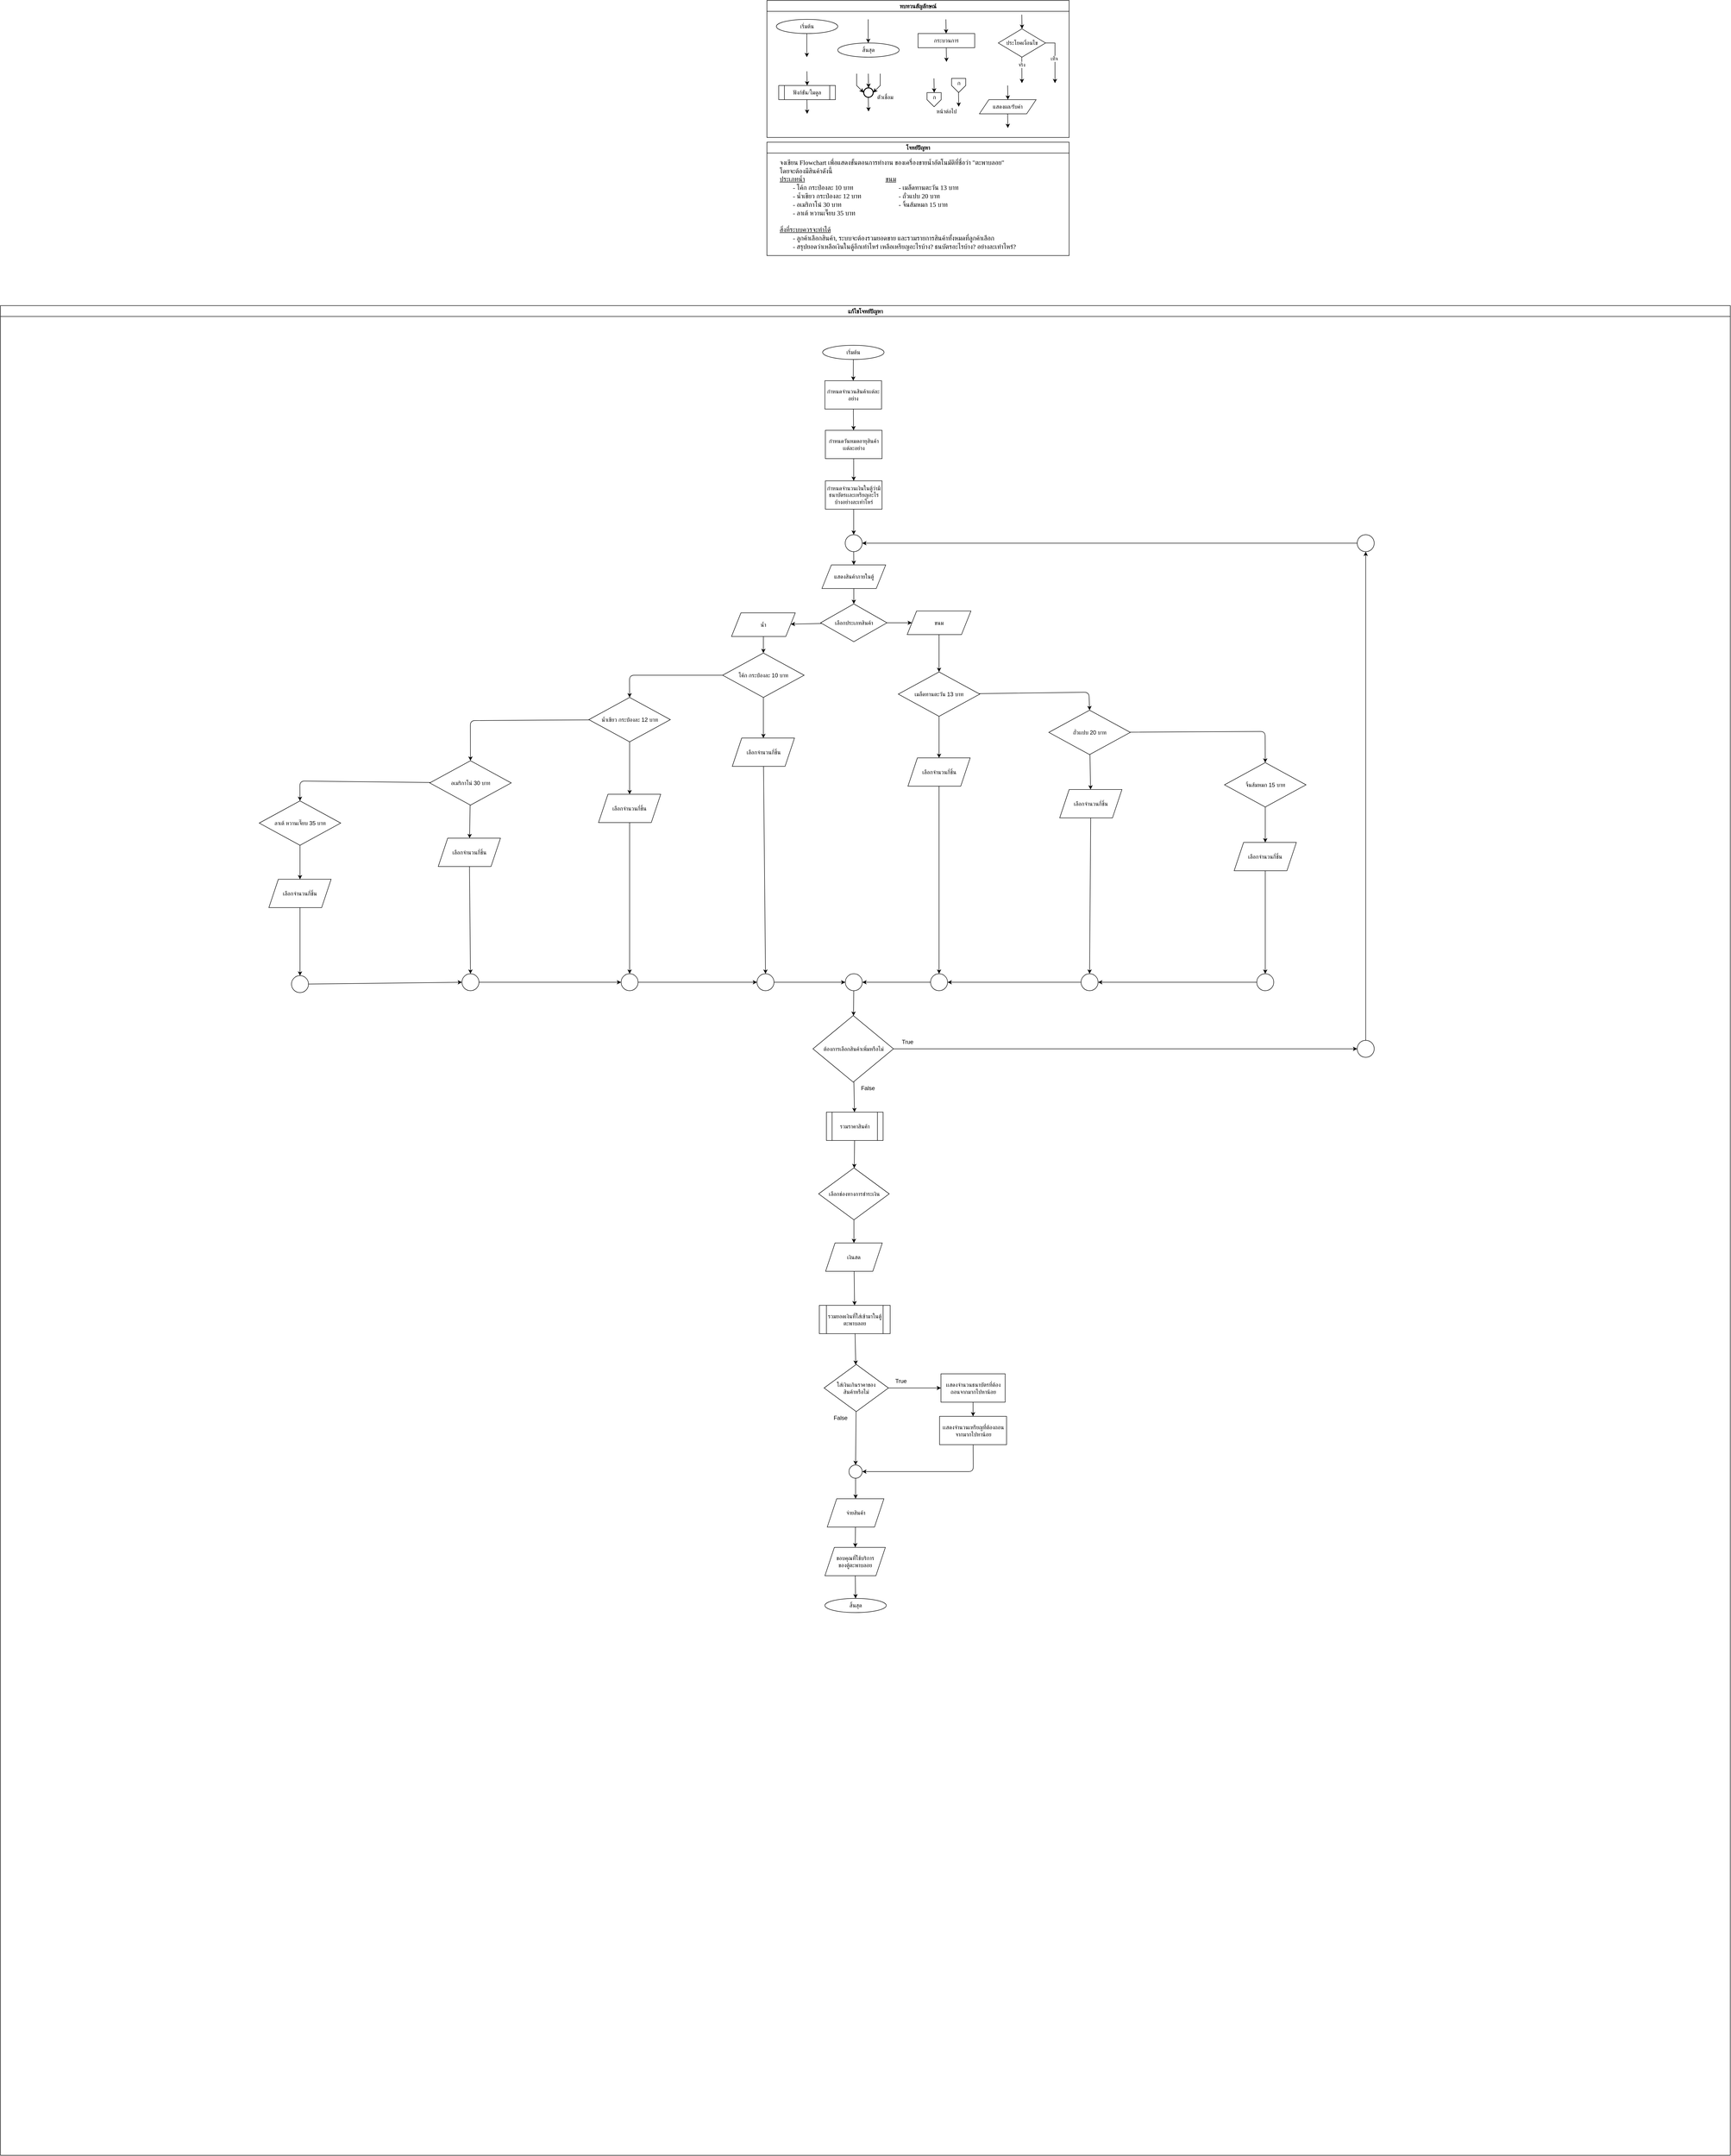 <mxfile>
    <diagram id="C5RBs43oDa-KdzZeNtuy" name="Page-1">
        <mxGraphModel dx="3092" dy="289" grid="0" gridSize="10" guides="1" tooltips="1" connect="1" arrows="1" fold="1" page="1" pageScale="1" pageWidth="827" pageHeight="1169" background="none" math="0" shadow="0">
            <root>
                <mxCell id="WIyWlLk6GJQsqaUBKTNV-0"/>
                <mxCell id="WIyWlLk6GJQsqaUBKTNV-1" parent="WIyWlLk6GJQsqaUBKTNV-0"/>
                <mxCell id="M7CGMbNuYNeq0SnUNNgH-6" value="ทบทวนสัญลักษณ์" style="swimlane;fontFamily=Sarabun;fontSource=https%3A%2F%2Ffonts.googleapis.com%2Fcss%3Ffamily%3DSarabun;" parent="WIyWlLk6GJQsqaUBKTNV-1" vertex="1">
                    <mxGeometry x="-720" y="20" width="640" height="290" as="geometry"/>
                </mxCell>
                <mxCell id="M7CGMbNuYNeq0SnUNNgH-2" value="&lt;font data-font-src=&quot;https://fonts.googleapis.com/css?family=Sarabun&quot; face=&quot;Sarabun&quot;&gt;เริ่มต้น&lt;/font&gt;" style="ellipse;whiteSpace=wrap;html=1;" parent="M7CGMbNuYNeq0SnUNNgH-6" vertex="1">
                    <mxGeometry x="20" y="40" width="130" height="30" as="geometry"/>
                </mxCell>
                <mxCell id="M7CGMbNuYNeq0SnUNNgH-5" value="" style="endArrow=classic;html=1;rounded=0;" parent="M7CGMbNuYNeq0SnUNNgH-6" edge="1">
                    <mxGeometry width="50" height="50" relative="1" as="geometry">
                        <mxPoint x="84.5" y="70" as="sourcePoint"/>
                        <mxPoint x="84.5" y="120" as="targetPoint"/>
                    </mxGeometry>
                </mxCell>
                <mxCell id="M7CGMbNuYNeq0SnUNNgH-3" value="&lt;font face=&quot;Sarabun&quot;&gt;สิ้นสุด&lt;/font&gt;" style="ellipse;whiteSpace=wrap;html=1;" parent="M7CGMbNuYNeq0SnUNNgH-6" vertex="1">
                    <mxGeometry x="150" y="90" width="130" height="30" as="geometry"/>
                </mxCell>
                <mxCell id="M7CGMbNuYNeq0SnUNNgH-4" value="" style="endArrow=classic;html=1;rounded=0;" parent="M7CGMbNuYNeq0SnUNNgH-6" edge="1">
                    <mxGeometry width="50" height="50" relative="1" as="geometry">
                        <mxPoint x="214.5" y="40" as="sourcePoint"/>
                        <mxPoint x="214.5" y="90" as="targetPoint"/>
                    </mxGeometry>
                </mxCell>
                <mxCell id="mvioNwK95yMqdUQ73LqQ-0" value="กระบวนการ" style="rounded=0;whiteSpace=wrap;html=1;fontFamily=Sarabun;fontSource=https%3A%2F%2Ffonts.googleapis.com%2Fcss%3Ffamily%3DSarabun;" parent="M7CGMbNuYNeq0SnUNNgH-6" vertex="1">
                    <mxGeometry x="320" y="70" width="120" height="30" as="geometry"/>
                </mxCell>
                <mxCell id="mvioNwK95yMqdUQ73LqQ-1" value="" style="endArrow=classic;html=1;rounded=0;" parent="M7CGMbNuYNeq0SnUNNgH-6" edge="1">
                    <mxGeometry width="50" height="50" relative="1" as="geometry">
                        <mxPoint x="379" y="40" as="sourcePoint"/>
                        <mxPoint x="379.5" y="70" as="targetPoint"/>
                    </mxGeometry>
                </mxCell>
                <mxCell id="mvioNwK95yMqdUQ73LqQ-2" value="" style="endArrow=classic;html=1;rounded=0;" parent="M7CGMbNuYNeq0SnUNNgH-6" edge="1">
                    <mxGeometry width="50" height="50" relative="1" as="geometry">
                        <mxPoint x="379.75" y="100" as="sourcePoint"/>
                        <mxPoint x="380.25" y="130" as="targetPoint"/>
                    </mxGeometry>
                </mxCell>
                <mxCell id="mvioNwK95yMqdUQ73LqQ-3" value="ประโยคเงื่อนไข" style="rhombus;whiteSpace=wrap;html=1;fontFamily=Sarabun;fontSource=https%3A%2F%2Ffonts.googleapis.com%2Fcss%3Ffamily%3DSarabun;" parent="M7CGMbNuYNeq0SnUNNgH-6" vertex="1">
                    <mxGeometry x="490" y="60" width="100" height="60" as="geometry"/>
                </mxCell>
                <mxCell id="mvioNwK95yMqdUQ73LqQ-4" value="" style="endArrow=classic;html=1;rounded=0;" parent="M7CGMbNuYNeq0SnUNNgH-6" edge="1">
                    <mxGeometry width="50" height="50" relative="1" as="geometry">
                        <mxPoint x="539.71" y="30" as="sourcePoint"/>
                        <mxPoint x="540.21" y="60" as="targetPoint"/>
                    </mxGeometry>
                </mxCell>
                <mxCell id="mvioNwK95yMqdUQ73LqQ-5" value="" style="endArrow=classic;html=1;rounded=0;" parent="M7CGMbNuYNeq0SnUNNgH-6" edge="1">
                    <mxGeometry width="50" height="50" relative="1" as="geometry">
                        <mxPoint x="539.71" y="120" as="sourcePoint"/>
                        <mxPoint x="540" y="175" as="targetPoint"/>
                    </mxGeometry>
                </mxCell>
                <mxCell id="mvioNwK95yMqdUQ73LqQ-7" value="จริง" style="edgeLabel;html=1;align=center;verticalAlign=middle;resizable=0;points=[];fontFamily=Sarabun;fontSource=https%3A%2F%2Ffonts.googleapis.com%2Fcss%3Ffamily%3DSarabun;" parent="mvioNwK95yMqdUQ73LqQ-5" vertex="1" connectable="0">
                    <mxGeometry x="-0.414" y="-1" relative="1" as="geometry">
                        <mxPoint as="offset"/>
                    </mxGeometry>
                </mxCell>
                <mxCell id="mvioNwK95yMqdUQ73LqQ-6" value="" style="endArrow=classic;html=1;rounded=0;exitX=1;exitY=0.5;exitDx=0;exitDy=0;" parent="M7CGMbNuYNeq0SnUNNgH-6" source="mvioNwK95yMqdUQ73LqQ-3" edge="1">
                    <mxGeometry width="50" height="50" relative="1" as="geometry">
                        <mxPoint x="620" y="95" as="sourcePoint"/>
                        <mxPoint x="610" y="175" as="targetPoint"/>
                        <Array as="points">
                            <mxPoint x="610" y="90"/>
                        </Array>
                    </mxGeometry>
                </mxCell>
                <mxCell id="mvioNwK95yMqdUQ73LqQ-8" value="&lt;font data-font-src=&quot;https://fonts.googleapis.com/css?family=Sarabun&quot; face=&quot;Sarabun&quot;&gt;เท็จ&lt;/font&gt;" style="edgeLabel;html=1;align=center;verticalAlign=middle;resizable=0;points=[];" parent="mvioNwK95yMqdUQ73LqQ-6" vertex="1" connectable="0">
                    <mxGeometry x="-0.002" y="-2" relative="1" as="geometry">
                        <mxPoint as="offset"/>
                    </mxGeometry>
                </mxCell>
                <mxCell id="mvioNwK95yMqdUQ73LqQ-9" value="&lt;font data-font-src=&quot;https://fonts.googleapis.com/css?family=Sarabun&quot; face=&quot;Sarabun&quot;&gt;ฟังก์ชัน/โมดูล&lt;/font&gt;" style="shape=process;whiteSpace=wrap;html=1;backgroundOutline=1;" parent="M7CGMbNuYNeq0SnUNNgH-6" vertex="1">
                    <mxGeometry x="25" y="180" width="120" height="30" as="geometry"/>
                </mxCell>
                <mxCell id="mvioNwK95yMqdUQ73LqQ-11" value="" style="endArrow=classic;html=1;rounded=0;" parent="M7CGMbNuYNeq0SnUNNgH-6" edge="1">
                    <mxGeometry width="50" height="50" relative="1" as="geometry">
                        <mxPoint x="84.71" y="150" as="sourcePoint"/>
                        <mxPoint x="85.21" y="180" as="targetPoint"/>
                    </mxGeometry>
                </mxCell>
                <mxCell id="mvioNwK95yMqdUQ73LqQ-12" value="" style="endArrow=classic;html=1;rounded=0;" parent="M7CGMbNuYNeq0SnUNNgH-6" edge="1">
                    <mxGeometry width="50" height="50" relative="1" as="geometry">
                        <mxPoint x="84.71" y="210" as="sourcePoint"/>
                        <mxPoint x="85.21" y="240" as="targetPoint"/>
                    </mxGeometry>
                </mxCell>
                <mxCell id="mvioNwK95yMqdUQ73LqQ-13" value="" style="strokeWidth=2;html=1;shape=mxgraph.flowchart.start_2;whiteSpace=wrap;" parent="M7CGMbNuYNeq0SnUNNgH-6" vertex="1">
                    <mxGeometry x="205" y="185" width="20" height="20" as="geometry"/>
                </mxCell>
                <mxCell id="mvioNwK95yMqdUQ73LqQ-16" value="" style="endArrow=classic;html=1;rounded=0;" parent="M7CGMbNuYNeq0SnUNNgH-6" edge="1">
                    <mxGeometry width="50" height="50" relative="1" as="geometry">
                        <mxPoint x="214.71" y="155" as="sourcePoint"/>
                        <mxPoint x="215.21" y="185" as="targetPoint"/>
                    </mxGeometry>
                </mxCell>
                <mxCell id="mvioNwK95yMqdUQ73LqQ-17" value="" style="endArrow=classic;html=1;rounded=0;entryX=0;entryY=0.5;entryDx=0;entryDy=0;entryPerimeter=0;" parent="M7CGMbNuYNeq0SnUNNgH-6" target="mvioNwK95yMqdUQ73LqQ-13" edge="1">
                    <mxGeometry width="50" height="50" relative="1" as="geometry">
                        <mxPoint x="190.0" y="155" as="sourcePoint"/>
                        <mxPoint x="190.5" y="185" as="targetPoint"/>
                        <Array as="points">
                            <mxPoint x="190" y="180"/>
                        </Array>
                    </mxGeometry>
                </mxCell>
                <mxCell id="mvioNwK95yMqdUQ73LqQ-18" value="" style="endArrow=classic;html=1;rounded=0;entryX=1;entryY=0.5;entryDx=0;entryDy=0;entryPerimeter=0;" parent="M7CGMbNuYNeq0SnUNNgH-6" target="mvioNwK95yMqdUQ73LqQ-13" edge="1">
                    <mxGeometry width="50" height="50" relative="1" as="geometry">
                        <mxPoint x="240.0" y="155" as="sourcePoint"/>
                        <mxPoint x="240.5" y="185" as="targetPoint"/>
                        <Array as="points">
                            <mxPoint x="240" y="180"/>
                        </Array>
                    </mxGeometry>
                </mxCell>
                <mxCell id="mvioNwK95yMqdUQ73LqQ-19" value="" style="endArrow=classic;html=1;rounded=0;" parent="M7CGMbNuYNeq0SnUNNgH-6" edge="1">
                    <mxGeometry width="50" height="50" relative="1" as="geometry">
                        <mxPoint x="214.71" y="205" as="sourcePoint"/>
                        <mxPoint x="215.21" y="235" as="targetPoint"/>
                    </mxGeometry>
                </mxCell>
                <mxCell id="mvioNwK95yMqdUQ73LqQ-20" value="&lt;font data-font-src=&quot;https://fonts.googleapis.com/css?family=Sarabun&quot; face=&quot;Sarabun&quot;&gt;ตัวเชื่อม&lt;/font&gt;" style="text;html=1;align=center;verticalAlign=middle;resizable=0;points=[];autosize=1;strokeColor=none;fillColor=none;" parent="M7CGMbNuYNeq0SnUNNgH-6" vertex="1">
                    <mxGeometry x="220" y="190" width="60" height="30" as="geometry"/>
                </mxCell>
                <mxCell id="mvioNwK95yMqdUQ73LqQ-25" value="" style="endArrow=classic;html=1;rounded=0;" parent="M7CGMbNuYNeq0SnUNNgH-6" edge="1">
                    <mxGeometry width="50" height="50" relative="1" as="geometry">
                        <mxPoint x="353.71" y="165" as="sourcePoint"/>
                        <mxPoint x="354.21" y="195" as="targetPoint"/>
                    </mxGeometry>
                </mxCell>
                <mxCell id="mvioNwK95yMqdUQ73LqQ-21" value="" style="verticalLabelPosition=bottom;verticalAlign=top;html=1;shape=offPageConnector;rounded=0;size=0.5;" parent="M7CGMbNuYNeq0SnUNNgH-6" vertex="1">
                    <mxGeometry x="339" y="195" width="30" height="30" as="geometry"/>
                </mxCell>
                <mxCell id="mvioNwK95yMqdUQ73LqQ-26" value="" style="endArrow=classic;html=1;rounded=0;" parent="M7CGMbNuYNeq0SnUNNgH-6" edge="1">
                    <mxGeometry width="50" height="50" relative="1" as="geometry">
                        <mxPoint x="405.71" y="195" as="sourcePoint"/>
                        <mxPoint x="406.21" y="225" as="targetPoint"/>
                    </mxGeometry>
                </mxCell>
                <mxCell id="mvioNwK95yMqdUQ73LqQ-27" value="" style="verticalLabelPosition=bottom;verticalAlign=top;html=1;shape=offPageConnector;rounded=0;size=0.5;" parent="M7CGMbNuYNeq0SnUNNgH-6" vertex="1">
                    <mxGeometry x="391" y="165" width="30" height="30" as="geometry"/>
                </mxCell>
                <mxCell id="mvioNwK95yMqdUQ73LqQ-28" value="หน้าต่อไป" style="text;html=1;align=center;verticalAlign=middle;resizable=0;points=[];autosize=1;strokeColor=none;fillColor=none;fontFamily=Sarabun;fontSource=https%3A%2F%2Ffonts.googleapis.com%2Fcss%3Ffamily%3DSarabun;" parent="M7CGMbNuYNeq0SnUNNgH-6" vertex="1">
                    <mxGeometry x="345" y="220" width="70" height="30" as="geometry"/>
                </mxCell>
                <mxCell id="mvioNwK95yMqdUQ73LqQ-29" value="ก" style="text;html=1;align=center;verticalAlign=middle;resizable=0;points=[];autosize=1;strokeColor=none;fillColor=none;fontFamily=Sarabun;fontSource=https%3A%2F%2Ffonts.googleapis.com%2Fcss%3Ffamily%3DSarabun;" parent="M7CGMbNuYNeq0SnUNNgH-6" vertex="1">
                    <mxGeometry x="339" y="190" width="30" height="30" as="geometry"/>
                </mxCell>
                <mxCell id="mvioNwK95yMqdUQ73LqQ-30" value="ก" style="text;html=1;align=center;verticalAlign=middle;resizable=0;points=[];autosize=1;strokeColor=none;fillColor=none;fontFamily=Sarabun;fontSource=https%3A%2F%2Ffonts.googleapis.com%2Fcss%3Ffamily%3DSarabun;" parent="M7CGMbNuYNeq0SnUNNgH-6" vertex="1">
                    <mxGeometry x="391" y="160" width="30" height="30" as="geometry"/>
                </mxCell>
                <mxCell id="mvioNwK95yMqdUQ73LqQ-32" value="แสดงผล/รับค่า" style="shape=parallelogram;perimeter=parallelogramPerimeter;whiteSpace=wrap;html=1;fixedSize=1;fontFamily=Sarabun;fontSource=https%3A%2F%2Ffonts.googleapis.com%2Fcss%3Ffamily%3DSarabun;" parent="M7CGMbNuYNeq0SnUNNgH-6" vertex="1">
                    <mxGeometry x="450" y="210" width="120" height="30" as="geometry"/>
                </mxCell>
                <mxCell id="mvioNwK95yMqdUQ73LqQ-33" value="" style="endArrow=classic;html=1;rounded=0;" parent="M7CGMbNuYNeq0SnUNNgH-6" edge="1">
                    <mxGeometry width="50" height="50" relative="1" as="geometry">
                        <mxPoint x="509.71" y="180" as="sourcePoint"/>
                        <mxPoint x="510.21" y="210" as="targetPoint"/>
                    </mxGeometry>
                </mxCell>
                <mxCell id="mvioNwK95yMqdUQ73LqQ-34" value="" style="endArrow=classic;html=1;rounded=0;" parent="M7CGMbNuYNeq0SnUNNgH-6" edge="1">
                    <mxGeometry width="50" height="50" relative="1" as="geometry">
                        <mxPoint x="509.71" y="240" as="sourcePoint"/>
                        <mxPoint x="510.21" y="270" as="targetPoint"/>
                    </mxGeometry>
                </mxCell>
                <mxCell id="mvioNwK95yMqdUQ73LqQ-36" value="แก้ไขโจทย์ปัญหา" style="swimlane;fontFamily=Sarabun;fontSource=https%3A%2F%2Ffonts.googleapis.com%2Fcss%3Ffamily%3DSarabun;" parent="WIyWlLk6GJQsqaUBKTNV-1" vertex="1">
                    <mxGeometry x="-2343" y="666" width="3663" height="3916" as="geometry"/>
                </mxCell>
                <mxCell id="1073" value="" style="edgeStyle=none;html=1;" edge="1" parent="mvioNwK95yMqdUQ73LqQ-36" source="mvioNwK95yMqdUQ73LqQ-35" target="1057">
                    <mxGeometry relative="1" as="geometry"/>
                </mxCell>
                <mxCell id="mvioNwK95yMqdUQ73LqQ-35" value="&lt;font data-font-src=&quot;https://fonts.googleapis.com/css?family=Sarabun&quot; face=&quot;Sarabun&quot;&gt;เริ่มต้น&lt;/font&gt;" style="ellipse;whiteSpace=wrap;html=1;" parent="mvioNwK95yMqdUQ73LqQ-36" vertex="1">
                    <mxGeometry x="1741" y="84" width="130" height="30" as="geometry"/>
                </mxCell>
                <mxCell id="mvioNwK95yMqdUQ73LqQ-69" value="&lt;font face=&quot;Sarabun&quot;&gt;สิ้นสุด&lt;/font&gt;" style="ellipse;whiteSpace=wrap;html=1;" parent="mvioNwK95yMqdUQ73LqQ-36" vertex="1">
                    <mxGeometry x="1745.75" y="2737" width="130" height="30" as="geometry"/>
                </mxCell>
                <mxCell id="281" value="" style="edgeStyle=none;html=1;" parent="mvioNwK95yMqdUQ73LqQ-36" source="59" target="106" edge="1">
                    <mxGeometry relative="1" as="geometry"/>
                </mxCell>
                <mxCell id="59" value="แสดงสินค้าภายในตู้" style="shape=parallelogram;perimeter=parallelogramPerimeter;whiteSpace=wrap;html=1;fixedSize=1;" parent="mvioNwK95yMqdUQ73LqQ-36" vertex="1">
                    <mxGeometry x="1739.5" y="549" width="135" height="50" as="geometry"/>
                </mxCell>
                <mxCell id="279" value="" style="edgeStyle=none;html=1;" parent="mvioNwK95yMqdUQ73LqQ-36" source="106" target="251" edge="1">
                    <mxGeometry relative="1" as="geometry"/>
                </mxCell>
                <mxCell id="280" value="" style="edgeStyle=none;html=1;" parent="mvioNwK95yMqdUQ73LqQ-36" source="106" target="252" edge="1">
                    <mxGeometry relative="1" as="geometry"/>
                </mxCell>
                <mxCell id="106" value="&lt;span style=&quot;color: rgb(0, 0, 0);&quot;&gt;เลือกประเภทสินค้า&lt;/span&gt;" style="rhombus;whiteSpace=wrap;html=1;" parent="mvioNwK95yMqdUQ73LqQ-36" vertex="1">
                    <mxGeometry x="1736.75" y="631.56" width="140.5" height="80" as="geometry"/>
                </mxCell>
                <mxCell id="117" value="น้ำ" style="text;html=1;align=center;verticalAlign=middle;whiteSpace=wrap;rounded=0;" parent="mvioNwK95yMqdUQ73LqQ-36" vertex="1">
                    <mxGeometry x="1634.25" y="650.56" width="60" height="30" as="geometry"/>
                </mxCell>
                <mxCell id="278" value="" style="edgeStyle=none;html=1;" parent="mvioNwK95yMqdUQ73LqQ-36" source="251" target="260" edge="1">
                    <mxGeometry relative="1" as="geometry"/>
                </mxCell>
                <mxCell id="251" value="ขนม" style="shape=parallelogram;perimeter=parallelogramPerimeter;whiteSpace=wrap;html=1;fixedSize=1;" parent="mvioNwK95yMqdUQ73LqQ-36" vertex="1">
                    <mxGeometry x="1920" y="646.56" width="135" height="50" as="geometry"/>
                </mxCell>
                <mxCell id="274" value="" style="edgeStyle=none;html=1;" parent="mvioNwK95yMqdUQ73LqQ-36" source="252" target="259" edge="1">
                    <mxGeometry relative="1" as="geometry"/>
                </mxCell>
                <mxCell id="252" value="น้ำ" style="shape=parallelogram;perimeter=parallelogramPerimeter;whiteSpace=wrap;html=1;fixedSize=1;" parent="mvioNwK95yMqdUQ73LqQ-36" vertex="1">
                    <mxGeometry x="1548" y="650.56" width="135" height="50" as="geometry"/>
                </mxCell>
                <mxCell id="606" style="edgeStyle=none;html=1;entryX=0.5;entryY=0;entryDx=0;entryDy=0;" parent="mvioNwK95yMqdUQ73LqQ-36" source="253" target="257" edge="1">
                    <mxGeometry relative="1" as="geometry">
                        <Array as="points">
                            <mxPoint x="995" y="878.56"/>
                        </Array>
                    </mxGeometry>
                </mxCell>
                <mxCell id="1022" value="" style="edgeStyle=none;html=1;" edge="1" parent="mvioNwK95yMqdUQ73LqQ-36" source="253" target="1010">
                    <mxGeometry relative="1" as="geometry"/>
                </mxCell>
                <mxCell id="253" value="น้ำเขียว กระป๋องละ 12 บาท" style="rhombus;whiteSpace=wrap;html=1;" parent="mvioNwK95yMqdUQ73LqQ-36" vertex="1">
                    <mxGeometry x="1246" y="829.56" width="172.5" height="94" as="geometry"/>
                </mxCell>
                <mxCell id="622" style="edgeStyle=none;html=1;entryX=0.5;entryY=0;entryDx=0;entryDy=0;" parent="mvioNwK95yMqdUQ73LqQ-36" source="257" target="258" edge="1">
                    <mxGeometry relative="1" as="geometry">
                        <Array as="points">
                            <mxPoint x="634" y="1006.56"/>
                        </Array>
                    </mxGeometry>
                </mxCell>
                <mxCell id="1021" value="" style="edgeStyle=none;html=1;" edge="1" parent="mvioNwK95yMqdUQ73LqQ-36" source="257" target="1011">
                    <mxGeometry relative="1" as="geometry"/>
                </mxCell>
                <mxCell id="257" value="&lt;span style=&quot;color: rgb(0, 0, 0);&quot;&gt;อเมริกาโน่ 30 บาท&lt;/span&gt;" style="rhombus;whiteSpace=wrap;html=1;" parent="mvioNwK95yMqdUQ73LqQ-36" vertex="1">
                    <mxGeometry x="909" y="963.56" width="172.5" height="94" as="geometry"/>
                </mxCell>
                <mxCell id="1020" value="" style="edgeStyle=none;html=1;" edge="1" parent="mvioNwK95yMqdUQ73LqQ-36" source="258" target="1012">
                    <mxGeometry relative="1" as="geometry"/>
                </mxCell>
                <mxCell id="258" value="&lt;span style=&quot;color: rgb(0, 0, 0);&quot;&gt;ลาเต้ หวานเจี๊ยบ 35 บาท&lt;/span&gt;" style="rhombus;whiteSpace=wrap;html=1;" parent="mvioNwK95yMqdUQ73LqQ-36" vertex="1">
                    <mxGeometry x="548" y="1048.56" width="172.5" height="94" as="geometry"/>
                </mxCell>
                <mxCell id="589" style="edgeStyle=none;html=1;entryX=0.5;entryY=0;entryDx=0;entryDy=0;" parent="mvioNwK95yMqdUQ73LqQ-36" source="259" target="253" edge="1">
                    <mxGeometry relative="1" as="geometry">
                        <Array as="points">
                            <mxPoint x="1332" y="782.56"/>
                        </Array>
                    </mxGeometry>
                </mxCell>
                <mxCell id="1019" value="" style="edgeStyle=none;html=1;" edge="1" parent="mvioNwK95yMqdUQ73LqQ-36" source="259" target="584">
                    <mxGeometry relative="1" as="geometry"/>
                </mxCell>
                <mxCell id="259" value="&lt;span style=&quot;color: rgb(0, 0, 0);&quot;&gt;โค้ก กระป๋องละ 10 บาท&lt;/span&gt;" style="rhombus;whiteSpace=wrap;html=1;" parent="mvioNwK95yMqdUQ73LqQ-36" vertex="1">
                    <mxGeometry x="1529.25" y="735.56" width="172.5" height="94" as="geometry"/>
                </mxCell>
                <mxCell id="541" style="edgeStyle=none;html=1;entryX=0.5;entryY=0;entryDx=0;entryDy=0;" parent="mvioNwK95yMqdUQ73LqQ-36" source="260" target="261" edge="1">
                    <mxGeometry relative="1" as="geometry">
                        <Array as="points">
                            <mxPoint x="2305" y="818.56"/>
                        </Array>
                    </mxGeometry>
                </mxCell>
                <mxCell id="1016" value="" style="edgeStyle=none;html=1;" edge="1" parent="mvioNwK95yMqdUQ73LqQ-36" source="260" target="1013">
                    <mxGeometry relative="1" as="geometry"/>
                </mxCell>
                <mxCell id="260" value="&lt;span style=&quot;color: rgb(0, 0, 0);&quot;&gt;เมล็ดทานตะวัน 13 บาท&lt;/span&gt;" style="rhombus;whiteSpace=wrap;html=1;" parent="mvioNwK95yMqdUQ73LqQ-36" vertex="1">
                    <mxGeometry x="1901.25" y="775.56" width="172.5" height="94" as="geometry"/>
                </mxCell>
                <mxCell id="557" style="edgeStyle=none;html=1;entryX=0.5;entryY=0;entryDx=0;entryDy=0;" parent="mvioNwK95yMqdUQ73LqQ-36" source="261" target="262" edge="1">
                    <mxGeometry relative="1" as="geometry">
                        <Array as="points">
                            <mxPoint x="2678" y="901.56"/>
                        </Array>
                    </mxGeometry>
                </mxCell>
                <mxCell id="1017" value="" style="edgeStyle=none;html=1;" edge="1" parent="mvioNwK95yMqdUQ73LqQ-36" source="261" target="1014">
                    <mxGeometry relative="1" as="geometry"/>
                </mxCell>
                <mxCell id="261" value="&lt;span style=&quot;color: rgb(0, 0, 0);&quot;&gt;ถั่วเเปบ 20 บาท&lt;/span&gt;" style="rhombus;whiteSpace=wrap;html=1;" parent="mvioNwK95yMqdUQ73LqQ-36" vertex="1">
                    <mxGeometry x="2220" y="856.56" width="172.5" height="94" as="geometry"/>
                </mxCell>
                <mxCell id="1008" value="" style="edgeStyle=none;html=1;" edge="1" parent="mvioNwK95yMqdUQ73LqQ-36" source="337" target="341">
                    <mxGeometry relative="1" as="geometry"/>
                </mxCell>
                <mxCell id="337" value="เลือกช่องทางการชำระเงิน" style="rhombus;whiteSpace=wrap;html=1;" parent="mvioNwK95yMqdUQ73LqQ-36" vertex="1">
                    <mxGeometry x="1732.5" y="1825.56" width="149.5" height="110" as="geometry"/>
                </mxCell>
                <mxCell id="1050" value="" style="edgeStyle=none;html=1;" edge="1" parent="mvioNwK95yMqdUQ73LqQ-36" source="341" target="345">
                    <mxGeometry relative="1" as="geometry"/>
                </mxCell>
                <mxCell id="341" value="เงินสด" style="shape=parallelogram;perimeter=parallelogramPerimeter;whiteSpace=wrap;html=1;fixedSize=1;" parent="mvioNwK95yMqdUQ73LqQ-36" vertex="1">
                    <mxGeometry x="1747.25" y="1984.56" width="120" height="60" as="geometry"/>
                </mxCell>
                <mxCell id="1051" value="" style="edgeStyle=none;html=1;" edge="1" parent="mvioNwK95yMqdUQ73LqQ-36" source="345" target="349">
                    <mxGeometry relative="1" as="geometry"/>
                </mxCell>
                <mxCell id="345" value="รวมยอดเงินที่ใส่เข้ามาในตู้ตะพาบลอย" style="shape=process;whiteSpace=wrap;html=1;backgroundOutline=1;" parent="mvioNwK95yMqdUQ73LqQ-36" vertex="1">
                    <mxGeometry x="1734" y="2116.56" width="150" height="60" as="geometry"/>
                </mxCell>
                <mxCell id="347" value="" style="edgeStyle=none;html=1;" parent="mvioNwK95yMqdUQ73LqQ-36" source="349" target="351" edge="1">
                    <mxGeometry relative="1" as="geometry"/>
                </mxCell>
                <mxCell id="1053" style="edgeStyle=none;html=1;entryX=0.5;entryY=0;entryDx=0;entryDy=0;" edge="1" parent="mvioNwK95yMqdUQ73LqQ-36" source="349" target="357">
                    <mxGeometry relative="1" as="geometry"/>
                </mxCell>
                <mxCell id="349" value="ใส่เงินเกินราคาของ&lt;div&gt;สินค้าหรือไม่&lt;/div&gt;" style="rhombus;whiteSpace=wrap;html=1;" parent="mvioNwK95yMqdUQ73LqQ-36" vertex="1">
                    <mxGeometry x="1744" y="2241.56" width="136.38" height="100" as="geometry"/>
                </mxCell>
                <mxCell id="350" value="" style="edgeStyle=none;html=1;" parent="mvioNwK95yMqdUQ73LqQ-36" source="351" target="353" edge="1">
                    <mxGeometry relative="1" as="geometry"/>
                </mxCell>
                <mxCell id="351" value="เเสดงจำนวนธนาบัตรที่ต้องถอนจากมากไปหาน้อย" style="rounded=0;whiteSpace=wrap;html=1;" parent="mvioNwK95yMqdUQ73LqQ-36" vertex="1">
                    <mxGeometry x="1991.53" y="2261.56" width="135.94" height="60" as="geometry"/>
                </mxCell>
                <mxCell id="1054" style="edgeStyle=none;html=1;entryX=1;entryY=0.5;entryDx=0;entryDy=0;" edge="1" parent="mvioNwK95yMqdUQ73LqQ-36" source="353" target="357">
                    <mxGeometry relative="1" as="geometry">
                        <Array as="points">
                            <mxPoint x="2060" y="2468.56"/>
                        </Array>
                    </mxGeometry>
                </mxCell>
                <mxCell id="353" value="&lt;span style=&quot;color: rgb(0, 0, 0);&quot;&gt;เเสดงจำนวนเหรียญที่ต้องถอนจากมากไปหาน้อย&lt;/span&gt;" style="rounded=0;whiteSpace=wrap;html=1;" parent="mvioNwK95yMqdUQ73LqQ-36" vertex="1">
                    <mxGeometry x="1988.56" y="2351.56" width="141.88" height="60" as="geometry"/>
                </mxCell>
                <mxCell id="1082" value="" style="edgeStyle=none;html=1;" edge="1" parent="mvioNwK95yMqdUQ73LqQ-36" source="357" target="361">
                    <mxGeometry relative="1" as="geometry"/>
                </mxCell>
                <mxCell id="357" value="" style="ellipse;whiteSpace=wrap;html=1;aspect=fixed;" parent="mvioNwK95yMqdUQ73LqQ-36" vertex="1">
                    <mxGeometry x="1796.75" y="2454.56" width="28" height="28" as="geometry"/>
                </mxCell>
                <mxCell id="360" value="" style="edgeStyle=none;html=1;" parent="mvioNwK95yMqdUQ73LqQ-36" source="361" target="362" edge="1">
                    <mxGeometry relative="1" as="geometry"/>
                </mxCell>
                <mxCell id="361" value="&lt;span style=&quot;color: rgb(0, 0, 0);&quot;&gt;จ่ายสินค้า&lt;/span&gt;" style="shape=parallelogram;perimeter=parallelogramPerimeter;whiteSpace=wrap;html=1;fixedSize=1;" parent="mvioNwK95yMqdUQ73LqQ-36" vertex="1">
                    <mxGeometry x="1750.75" y="2526" width="120" height="60" as="geometry"/>
                </mxCell>
                <mxCell id="1055" value="" style="edgeStyle=none;html=1;" edge="1" parent="mvioNwK95yMqdUQ73LqQ-36" source="362" target="mvioNwK95yMqdUQ73LqQ-69">
                    <mxGeometry relative="1" as="geometry"/>
                </mxCell>
                <mxCell id="362" value="&lt;span style=&quot;color: rgb(0, 0, 0);&quot;&gt;ขอบคุณที่ใช้บริการ&lt;/span&gt;&lt;div&gt;&lt;span style=&quot;color: rgb(0, 0, 0);&quot;&gt;ของตู้ตะพาบลอย&lt;/span&gt;&lt;/div&gt;" style="shape=parallelogram;perimeter=parallelogramPerimeter;whiteSpace=wrap;html=1;fixedSize=1;" parent="mvioNwK95yMqdUQ73LqQ-36" vertex="1">
                    <mxGeometry x="1745.83" y="2629" width="127.97" height="60" as="geometry"/>
                </mxCell>
                <mxCell id="1018" value="" style="edgeStyle=none;html=1;" edge="1" parent="mvioNwK95yMqdUQ73LqQ-36" source="262" target="1015">
                    <mxGeometry relative="1" as="geometry"/>
                </mxCell>
                <mxCell id="262" value="&lt;span style=&quot;color: rgb(0, 0, 0);&quot;&gt;จิ้นส้มหมก 15 บาท&lt;/span&gt;" style="rhombus;whiteSpace=wrap;html=1;" parent="mvioNwK95yMqdUQ73LqQ-36" vertex="1">
                    <mxGeometry x="2592" y="967.56" width="172.5" height="94" as="geometry"/>
                </mxCell>
                <mxCell id="1074" value="" style="edgeStyle=none;html=1;" edge="1" parent="mvioNwK95yMqdUQ73LqQ-36" source="569" target="1061">
                    <mxGeometry relative="1" as="geometry"/>
                </mxCell>
                <mxCell id="569" value="" style="ellipse;whiteSpace=wrap;html=1;aspect=fixed;" parent="mvioNwK95yMqdUQ73LqQ-36" vertex="1">
                    <mxGeometry x="1789" y="1414.56" width="36" height="36" as="geometry"/>
                </mxCell>
                <mxCell id="1027" style="edgeStyle=none;html=1;entryX=0.5;entryY=0;entryDx=0;entryDy=0;" edge="1" parent="mvioNwK95yMqdUQ73LqQ-36" source="584" target="1026">
                    <mxGeometry relative="1" as="geometry"/>
                </mxCell>
                <mxCell id="584" value="&lt;span style=&quot;color: rgb(0, 0, 0);&quot;&gt;เลือกจำนวนกี่ชิ้น&lt;/span&gt;" style="shape=parallelogram;perimeter=parallelogramPerimeter;whiteSpace=wrap;html=1;fixedSize=1;" parent="mvioNwK95yMqdUQ73LqQ-36" vertex="1">
                    <mxGeometry x="1549.63" y="915.56" width="131.75" height="60" as="geometry"/>
                </mxCell>
                <mxCell id="1028" style="edgeStyle=none;html=1;entryX=0.5;entryY=0;entryDx=0;entryDy=0;" edge="1" parent="mvioNwK95yMqdUQ73LqQ-36" source="1010" target="1025">
                    <mxGeometry relative="1" as="geometry"/>
                </mxCell>
                <mxCell id="1010" value="&lt;span style=&quot;color: rgb(0, 0, 0);&quot;&gt;เลือกจำนวนกี่ชิ้น&lt;/span&gt;" style="shape=parallelogram;perimeter=parallelogramPerimeter;whiteSpace=wrap;html=1;fixedSize=1;" vertex="1" parent="mvioNwK95yMqdUQ73LqQ-36">
                    <mxGeometry x="1266.38" y="1034.56" width="131.75" height="60" as="geometry"/>
                </mxCell>
                <mxCell id="1029" style="edgeStyle=none;html=1;entryX=0.5;entryY=0;entryDx=0;entryDy=0;" edge="1" parent="mvioNwK95yMqdUQ73LqQ-36" source="1011" target="1024">
                    <mxGeometry relative="1" as="geometry"/>
                </mxCell>
                <mxCell id="1011" value="&lt;span style=&quot;color: rgb(0, 0, 0);&quot;&gt;เลือกจำนวนกี่ชิ้น&lt;/span&gt;" style="shape=parallelogram;perimeter=parallelogramPerimeter;whiteSpace=wrap;html=1;fixedSize=1;" vertex="1" parent="mvioNwK95yMqdUQ73LqQ-36">
                    <mxGeometry x="927.0" y="1127.56" width="131.75" height="60" as="geometry"/>
                </mxCell>
                <mxCell id="1030" style="edgeStyle=none;html=1;entryX=0.5;entryY=0;entryDx=0;entryDy=0;" edge="1" parent="mvioNwK95yMqdUQ73LqQ-36" source="1012" target="1023">
                    <mxGeometry relative="1" as="geometry"/>
                </mxCell>
                <mxCell id="1012" value="เลือกจำนวนกี่ชิ้น" style="shape=parallelogram;perimeter=parallelogramPerimeter;whiteSpace=wrap;html=1;fixedSize=1;" vertex="1" parent="mvioNwK95yMqdUQ73LqQ-36">
                    <mxGeometry x="568.37" y="1214.56" width="131.75" height="60" as="geometry"/>
                </mxCell>
                <mxCell id="1044" style="edgeStyle=none;html=1;entryX=0.5;entryY=0;entryDx=0;entryDy=0;" edge="1" parent="mvioNwK95yMqdUQ73LqQ-36" source="1013" target="1035">
                    <mxGeometry relative="1" as="geometry"/>
                </mxCell>
                <mxCell id="1013" value="&lt;span style=&quot;color: rgb(0, 0, 0);&quot;&gt;เลือกจำนวนกี่ชิ้น&lt;/span&gt;" style="shape=parallelogram;perimeter=parallelogramPerimeter;whiteSpace=wrap;html=1;fixedSize=1;" vertex="1" parent="mvioNwK95yMqdUQ73LqQ-36">
                    <mxGeometry x="1921.63" y="957.56" width="131.75" height="60" as="geometry"/>
                </mxCell>
                <mxCell id="1043" style="edgeStyle=none;html=1;entryX=0.5;entryY=0;entryDx=0;entryDy=0;" edge="1" parent="mvioNwK95yMqdUQ73LqQ-36" source="1014" target="1037">
                    <mxGeometry relative="1" as="geometry"/>
                </mxCell>
                <mxCell id="1014" value="&lt;span style=&quot;color: rgb(0, 0, 0);&quot;&gt;เลือกจำนวนกี่ชิ้น&lt;/span&gt;" style="shape=parallelogram;perimeter=parallelogramPerimeter;whiteSpace=wrap;html=1;fixedSize=1;" vertex="1" parent="mvioNwK95yMqdUQ73LqQ-36">
                    <mxGeometry x="2243" y="1024.56" width="131.75" height="60" as="geometry"/>
                </mxCell>
                <mxCell id="1042" style="edgeStyle=none;html=1;entryX=0.5;entryY=0;entryDx=0;entryDy=0;" edge="1" parent="mvioNwK95yMqdUQ73LqQ-36" source="1015" target="1036">
                    <mxGeometry relative="1" as="geometry"/>
                </mxCell>
                <mxCell id="1015" value="&lt;span style=&quot;color: rgb(0, 0, 0);&quot;&gt;เลือกจำนวนกี่ชิ้น&lt;/span&gt;" style="shape=parallelogram;perimeter=parallelogramPerimeter;whiteSpace=wrap;html=1;fixedSize=1;" vertex="1" parent="mvioNwK95yMqdUQ73LqQ-36">
                    <mxGeometry x="2612.38" y="1136.56" width="131.75" height="60" as="geometry"/>
                </mxCell>
                <mxCell id="1031" style="edgeStyle=none;html=1;entryX=0;entryY=0.5;entryDx=0;entryDy=0;" edge="1" parent="mvioNwK95yMqdUQ73LqQ-36" source="1023" target="1024">
                    <mxGeometry relative="1" as="geometry"/>
                </mxCell>
                <mxCell id="1023" value="" style="ellipse;whiteSpace=wrap;html=1;aspect=fixed;" vertex="1" parent="mvioNwK95yMqdUQ73LqQ-36">
                    <mxGeometry x="616.24" y="1418.56" width="36" height="36" as="geometry"/>
                </mxCell>
                <mxCell id="1032" style="edgeStyle=none;html=1;entryX=0;entryY=0.5;entryDx=0;entryDy=0;" edge="1" parent="mvioNwK95yMqdUQ73LqQ-36" source="1024" target="1025">
                    <mxGeometry relative="1" as="geometry"/>
                </mxCell>
                <mxCell id="1024" value="" style="ellipse;whiteSpace=wrap;html=1;aspect=fixed;" vertex="1" parent="mvioNwK95yMqdUQ73LqQ-36">
                    <mxGeometry x="977.25" y="1414.56" width="36" height="36" as="geometry"/>
                </mxCell>
                <mxCell id="1033" style="edgeStyle=none;html=1;entryX=0;entryY=0.5;entryDx=0;entryDy=0;" edge="1" parent="mvioNwK95yMqdUQ73LqQ-36" source="1025" target="1026">
                    <mxGeometry relative="1" as="geometry"/>
                </mxCell>
                <mxCell id="1025" value="" style="ellipse;whiteSpace=wrap;html=1;aspect=fixed;" vertex="1" parent="mvioNwK95yMqdUQ73LqQ-36">
                    <mxGeometry x="1314.26" y="1414.56" width="36" height="36" as="geometry"/>
                </mxCell>
                <mxCell id="1039" style="edgeStyle=none;html=1;entryX=0;entryY=0.5;entryDx=0;entryDy=0;" edge="1" parent="mvioNwK95yMqdUQ73LqQ-36" source="1026" target="569">
                    <mxGeometry relative="1" as="geometry"/>
                </mxCell>
                <mxCell id="1026" value="" style="ellipse;whiteSpace=wrap;html=1;aspect=fixed;" vertex="1" parent="mvioNwK95yMqdUQ73LqQ-36">
                    <mxGeometry x="1602" y="1414.56" width="36" height="36" as="geometry"/>
                </mxCell>
                <mxCell id="1038" style="edgeStyle=none;html=1;entryX=1;entryY=0.5;entryDx=0;entryDy=0;" edge="1" parent="mvioNwK95yMqdUQ73LqQ-36" source="1035" target="569">
                    <mxGeometry relative="1" as="geometry"/>
                </mxCell>
                <mxCell id="1035" value="" style="ellipse;whiteSpace=wrap;html=1;aspect=fixed;" vertex="1" parent="mvioNwK95yMqdUQ73LqQ-36">
                    <mxGeometry x="1969.5" y="1414.56" width="36" height="36" as="geometry"/>
                </mxCell>
                <mxCell id="1045" style="edgeStyle=none;html=1;entryX=1;entryY=0.5;entryDx=0;entryDy=0;" edge="1" parent="mvioNwK95yMqdUQ73LqQ-36" source="1037" target="1035">
                    <mxGeometry relative="1" as="geometry"/>
                </mxCell>
                <mxCell id="1037" value="" style="ellipse;whiteSpace=wrap;html=1;aspect=fixed;" vertex="1" parent="mvioNwK95yMqdUQ73LqQ-36">
                    <mxGeometry x="2288.25" y="1414.56" width="36" height="36" as="geometry"/>
                </mxCell>
                <mxCell id="1046" style="edgeStyle=none;html=1;entryX=1;entryY=0.5;entryDx=0;entryDy=0;" edge="1" parent="mvioNwK95yMqdUQ73LqQ-36" source="1036" target="1037">
                    <mxGeometry relative="1" as="geometry"/>
                </mxCell>
                <mxCell id="1036" value="" style="ellipse;whiteSpace=wrap;html=1;aspect=fixed;" vertex="1" parent="mvioNwK95yMqdUQ73LqQ-36">
                    <mxGeometry x="2660.25" y="1414.56" width="36" height="36" as="geometry"/>
                </mxCell>
                <mxCell id="1049" value="" style="edgeStyle=none;html=1;" edge="1" parent="mvioNwK95yMqdUQ73LqQ-36" source="1047" target="337">
                    <mxGeometry relative="1" as="geometry"/>
                </mxCell>
                <mxCell id="1047" value="รวมราคาสินค้า" style="shape=process;whiteSpace=wrap;html=1;backgroundOutline=1;" vertex="1" parent="mvioNwK95yMqdUQ73LqQ-36">
                    <mxGeometry x="1749" y="1707.56" width="120" height="60" as="geometry"/>
                </mxCell>
                <mxCell id="1072" value="" style="edgeStyle=none;html=1;" edge="1" parent="mvioNwK95yMqdUQ73LqQ-36" source="1057" target="1059">
                    <mxGeometry relative="1" as="geometry"/>
                </mxCell>
                <mxCell id="1057" value="กำหนดจำนวนสินค้าเเต่ละอย่าง" style="rounded=0;whiteSpace=wrap;html=1;" vertex="1" parent="mvioNwK95yMqdUQ73LqQ-36">
                    <mxGeometry x="1745.75" y="159" width="120" height="60" as="geometry"/>
                </mxCell>
                <mxCell id="1071" value="" style="edgeStyle=none;html=1;" edge="1" parent="mvioNwK95yMqdUQ73LqQ-36" source="1059" target="1060">
                    <mxGeometry relative="1" as="geometry"/>
                </mxCell>
                <mxCell id="1059" value="กำหนดวันหมดอายุสินค้าเเต่ละอย่าง" style="rounded=0;whiteSpace=wrap;html=1;" vertex="1" parent="mvioNwK95yMqdUQ73LqQ-36">
                    <mxGeometry x="1746.75" y="264" width="120" height="60" as="geometry"/>
                </mxCell>
                <mxCell id="1070" value="" style="edgeStyle=none;html=1;" edge="1" parent="mvioNwK95yMqdUQ73LqQ-36" source="1060" target="1064">
                    <mxGeometry relative="1" as="geometry"/>
                </mxCell>
                <mxCell id="1060" value="กำหนดจำนวนเงินในตู้ว่ามีธนาบัตรเเละเหรียญอะไรบ้างอย่างละเท่าไหร่" style="rounded=0;whiteSpace=wrap;html=1;" vertex="1" parent="mvioNwK95yMqdUQ73LqQ-36">
                    <mxGeometry x="1746.75" y="371" width="120" height="60" as="geometry"/>
                </mxCell>
                <mxCell id="1065" style="edgeStyle=none;html=1;entryX=0;entryY=0.5;entryDx=0;entryDy=0;" edge="1" parent="mvioNwK95yMqdUQ73LqQ-36" source="1061" target="1062">
                    <mxGeometry relative="1" as="geometry"/>
                </mxCell>
                <mxCell id="1075" value="" style="edgeStyle=none;html=1;" edge="1" parent="mvioNwK95yMqdUQ73LqQ-36" source="1061" target="1047">
                    <mxGeometry relative="1" as="geometry"/>
                </mxCell>
                <mxCell id="1061" value="ต้องการเลือกสินค้าเพิ่มหรือไม่" style="rhombus;whiteSpace=wrap;html=1;" vertex="1" parent="mvioNwK95yMqdUQ73LqQ-36">
                    <mxGeometry x="1720.5" y="1503" width="170.5" height="141" as="geometry"/>
                </mxCell>
                <mxCell id="1066" style="edgeStyle=none;html=1;entryX=0.5;entryY=1;entryDx=0;entryDy=0;" edge="1" parent="mvioNwK95yMqdUQ73LqQ-36" source="1062" target="1063">
                    <mxGeometry relative="1" as="geometry"/>
                </mxCell>
                <mxCell id="1062" value="" style="ellipse;whiteSpace=wrap;html=1;aspect=fixed;" vertex="1" parent="mvioNwK95yMqdUQ73LqQ-36">
                    <mxGeometry x="2873" y="1555.5" width="36" height="36" as="geometry"/>
                </mxCell>
                <mxCell id="1067" style="edgeStyle=none;html=1;entryX=1;entryY=0.5;entryDx=0;entryDy=0;" edge="1" parent="mvioNwK95yMqdUQ73LqQ-36" source="1063" target="1064">
                    <mxGeometry relative="1" as="geometry"/>
                </mxCell>
                <mxCell id="1063" value="" style="ellipse;whiteSpace=wrap;html=1;aspect=fixed;" vertex="1" parent="mvioNwK95yMqdUQ73LqQ-36">
                    <mxGeometry x="2873" y="485" width="36" height="36" as="geometry"/>
                </mxCell>
                <mxCell id="1069" style="edgeStyle=none;html=1;entryX=0.5;entryY=0;entryDx=0;entryDy=0;" edge="1" parent="mvioNwK95yMqdUQ73LqQ-36" source="1064" target="59">
                    <mxGeometry relative="1" as="geometry"/>
                </mxCell>
                <mxCell id="1064" value="" style="ellipse;whiteSpace=wrap;html=1;aspect=fixed;" vertex="1" parent="mvioNwK95yMqdUQ73LqQ-36">
                    <mxGeometry x="1788.75" y="485" width="36" height="36" as="geometry"/>
                </mxCell>
                <mxCell id="1076" value="True" style="text;html=1;align=center;verticalAlign=middle;whiteSpace=wrap;rounded=0;" vertex="1" parent="mvioNwK95yMqdUQ73LqQ-36">
                    <mxGeometry x="1891" y="1544" width="60" height="30" as="geometry"/>
                </mxCell>
                <mxCell id="1077" value="False" style="text;html=1;align=center;verticalAlign=middle;whiteSpace=wrap;rounded=0;" vertex="1" parent="mvioNwK95yMqdUQ73LqQ-36">
                    <mxGeometry x="1807.25" y="1642" width="60" height="30" as="geometry"/>
                </mxCell>
                <mxCell id="1078" value="True" style="text;html=1;align=center;verticalAlign=middle;whiteSpace=wrap;rounded=0;" vertex="1" parent="mvioNwK95yMqdUQ73LqQ-36">
                    <mxGeometry x="1877.25" y="2261.56" width="60" height="30" as="geometry"/>
                </mxCell>
                <mxCell id="1079" value="False" style="text;html=1;align=center;verticalAlign=middle;whiteSpace=wrap;rounded=0;" vertex="1" parent="mvioNwK95yMqdUQ73LqQ-36">
                    <mxGeometry x="1749" y="2340" width="60" height="30" as="geometry"/>
                </mxCell>
                <mxCell id="mvioNwK95yMqdUQ73LqQ-70" value="&lt;font data-font-src=&quot;https://fonts.googleapis.com/css?family=Sarabun&quot; face=&quot;Sarabun&quot;&gt;โจทย์ปัญหา&lt;/font&gt;" style="swimlane;whiteSpace=wrap;html=1;" parent="WIyWlLk6GJQsqaUBKTNV-1" vertex="1">
                    <mxGeometry x="-720" y="320" width="640" height="240" as="geometry"/>
                </mxCell>
                <mxCell id="mvioNwK95yMqdUQ73LqQ-71" value="&lt;font data-font-src=&quot;https://fonts.googleapis.com/css?family=Sarabun&quot; face=&quot;Sarabun&quot; style=&quot;font-size: 14px;&quot;&gt;จงเขียน Flowchart เพื่อแสดงขั้นตอนการทำงาน ของเครื่องขายน้ำอัตโนมัติที่ชื่อว่า &quot;ตะพาบลอย&quot;&lt;br&gt;โดยจะต้องมีสินค้าดังนี้&lt;br&gt;&lt;u&gt;ประเภทน้ำ&lt;span style=&quot;white-space: pre;&quot;&gt;&#x9;&lt;/span&gt;&lt;span style=&quot;white-space: pre;&quot;&gt;&#x9;&lt;/span&gt;&lt;span style=&quot;white-space: pre;&quot;&gt;&#x9;&lt;/span&gt;&lt;span style=&quot;white-space: pre;&quot;&gt;&#x9;&lt;/span&gt;&lt;span style=&quot;white-space: pre;&quot;&gt;&#x9;&lt;/span&gt;&lt;span style=&quot;white-space: pre;&quot;&gt;&#x9;&lt;span style=&quot;white-space: pre;&quot;&gt;&#x9;&lt;/span&gt;ข&lt;/span&gt;นม&lt;/u&gt;&lt;br&gt;&lt;span style=&quot;white-space: pre;&quot;&gt;&#x9;&lt;/span&gt;- โค้ก กระป๋องละ 10 บาท&lt;span style=&quot;white-space: pre;&quot;&gt;&#x9;&lt;/span&gt;&lt;span style=&quot;white-space: pre;&quot;&gt;&#x9;&lt;/span&gt;&lt;span style=&quot;white-space: pre;&quot;&gt;&#x9;&lt;/span&gt;&lt;span style=&quot;white-space: pre;&quot;&gt;&#x9;&lt;/span&gt;- เมล็ดทานตะวัน 13 บาท&lt;br&gt;&lt;span style=&quot;white-space: pre;&quot;&gt;&#x9;&lt;/span&gt;- น้ำเขียว กระป๋องละ 12 บาท&lt;span style=&quot;white-space: pre;&quot;&gt;&#x9;&lt;/span&gt;&lt;span style=&quot;white-space: pre;&quot;&gt;&#x9;&lt;/span&gt;&lt;span style=&quot;white-space: pre;&quot;&gt;&#x9;&lt;/span&gt;- ถั่วแปบ 20 บาท&lt;br&gt;&lt;span style=&quot;white-space: pre;&quot;&gt;&#x9;&lt;/span&gt;- อเมริกาโน่ 30 บาท&lt;span style=&quot;white-space: pre;&quot;&gt;&#x9;&lt;/span&gt;&lt;span style=&quot;white-space: pre;&quot;&gt;&#x9;&lt;/span&gt;&lt;span style=&quot;white-space: pre;&quot;&gt;&#x9;&lt;/span&gt;&lt;span style=&quot;white-space: pre;&quot;&gt;&#x9;&lt;/span&gt;&lt;span style=&quot;white-space: pre;&quot;&gt;&#x9;&lt;/span&gt;- จิ้นส้มหมก 15 บาท&lt;br&gt;&lt;span style=&quot;white-space: pre;&quot;&gt;&#x9;&lt;/span&gt;- ลาเต้ หวานเจี๊ยบ 35 บาท&lt;span style=&quot;white-space: pre;&quot;&gt;&#x9;&lt;/span&gt;&lt;br&gt;&lt;br&gt;&lt;u&gt;สิ่งที่ระบบควรจะทำได้&lt;/u&gt;&lt;br&gt;&lt;span style=&quot;white-space: pre;&quot;&gt;&#x9;&lt;/span&gt;- ลูกค้าเลือกสินค้า, ระบบจะต้องรวมยอดขาย และรวมรายการสินค้าทั้งหมดที่ลูกค้าเลือก&lt;br&gt;&lt;span style=&quot;white-space: pre;&quot;&gt;&#x9;&lt;/span&gt;- สรุปยอดว่าเหลือเงินในตู้อีกเท่าไหร่ เหลือเหรียญอะไรบ้าง? ธนบัตรอะไรบ้าง? อย่างละเท่าไหร่?&lt;br&gt;&lt;br&gt;&lt;br&gt;&lt;/font&gt;" style="text;html=1;align=left;verticalAlign=middle;resizable=0;points=[];autosize=1;strokeColor=none;fillColor=none;fontSize=14;" parent="mvioNwK95yMqdUQ73LqQ-70" vertex="1">
                    <mxGeometry x="25" y="30" width="580" height="240" as="geometry"/>
                </mxCell>
            </root>
        </mxGraphModel>
    </diagram>
</mxfile>